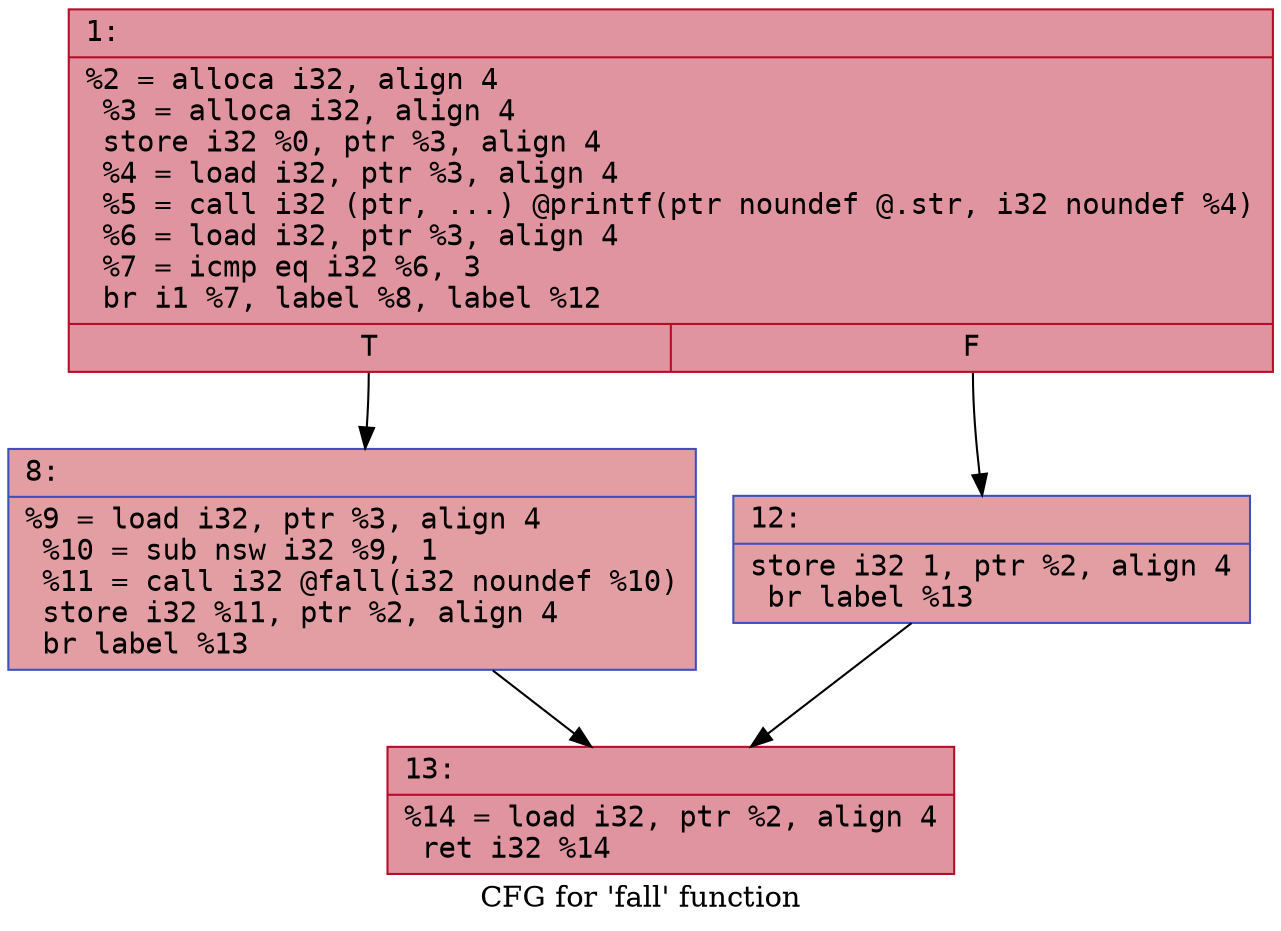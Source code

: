 digraph "CFG for 'fall' function" {
	label="CFG for 'fall' function";

	Node0x5ce8610afef0 [shape=record,color="#b70d28ff", style=filled, fillcolor="#b70d2870" fontname="Courier",label="{1:\l|  %2 = alloca i32, align 4\l  %3 = alloca i32, align 4\l  store i32 %0, ptr %3, align 4\l  %4 = load i32, ptr %3, align 4\l  %5 = call i32 (ptr, ...) @printf(ptr noundef @.str, i32 noundef %4)\l  %6 = load i32, ptr %3, align 4\l  %7 = icmp eq i32 %6, 3\l  br i1 %7, label %8, label %12\l|{<s0>T|<s1>F}}"];
	Node0x5ce8610afef0:s0 -> Node0x5ce8610b2ca0[tooltip="1 -> 8\nProbability 50.00%" ];
	Node0x5ce8610afef0:s1 -> Node0x5ce8610b2cf0[tooltip="1 -> 12\nProbability 50.00%" ];
	Node0x5ce8610b2ca0 [shape=record,color="#3d50c3ff", style=filled, fillcolor="#be242e70" fontname="Courier",label="{8:\l|  %9 = load i32, ptr %3, align 4\l  %10 = sub nsw i32 %9, 1\l  %11 = call i32 @fall(i32 noundef %10)\l  store i32 %11, ptr %2, align 4\l  br label %13\l}"];
	Node0x5ce8610b2ca0 -> Node0x5ce8610b3040[tooltip="8 -> 13\nProbability 100.00%" ];
	Node0x5ce8610b2cf0 [shape=record,color="#3d50c3ff", style=filled, fillcolor="#be242e70" fontname="Courier",label="{12:\l|  store i32 1, ptr %2, align 4\l  br label %13\l}"];
	Node0x5ce8610b2cf0 -> Node0x5ce8610b3040[tooltip="12 -> 13\nProbability 100.00%" ];
	Node0x5ce8610b3040 [shape=record,color="#b70d28ff", style=filled, fillcolor="#b70d2870" fontname="Courier",label="{13:\l|  %14 = load i32, ptr %2, align 4\l  ret i32 %14\l}"];
}
